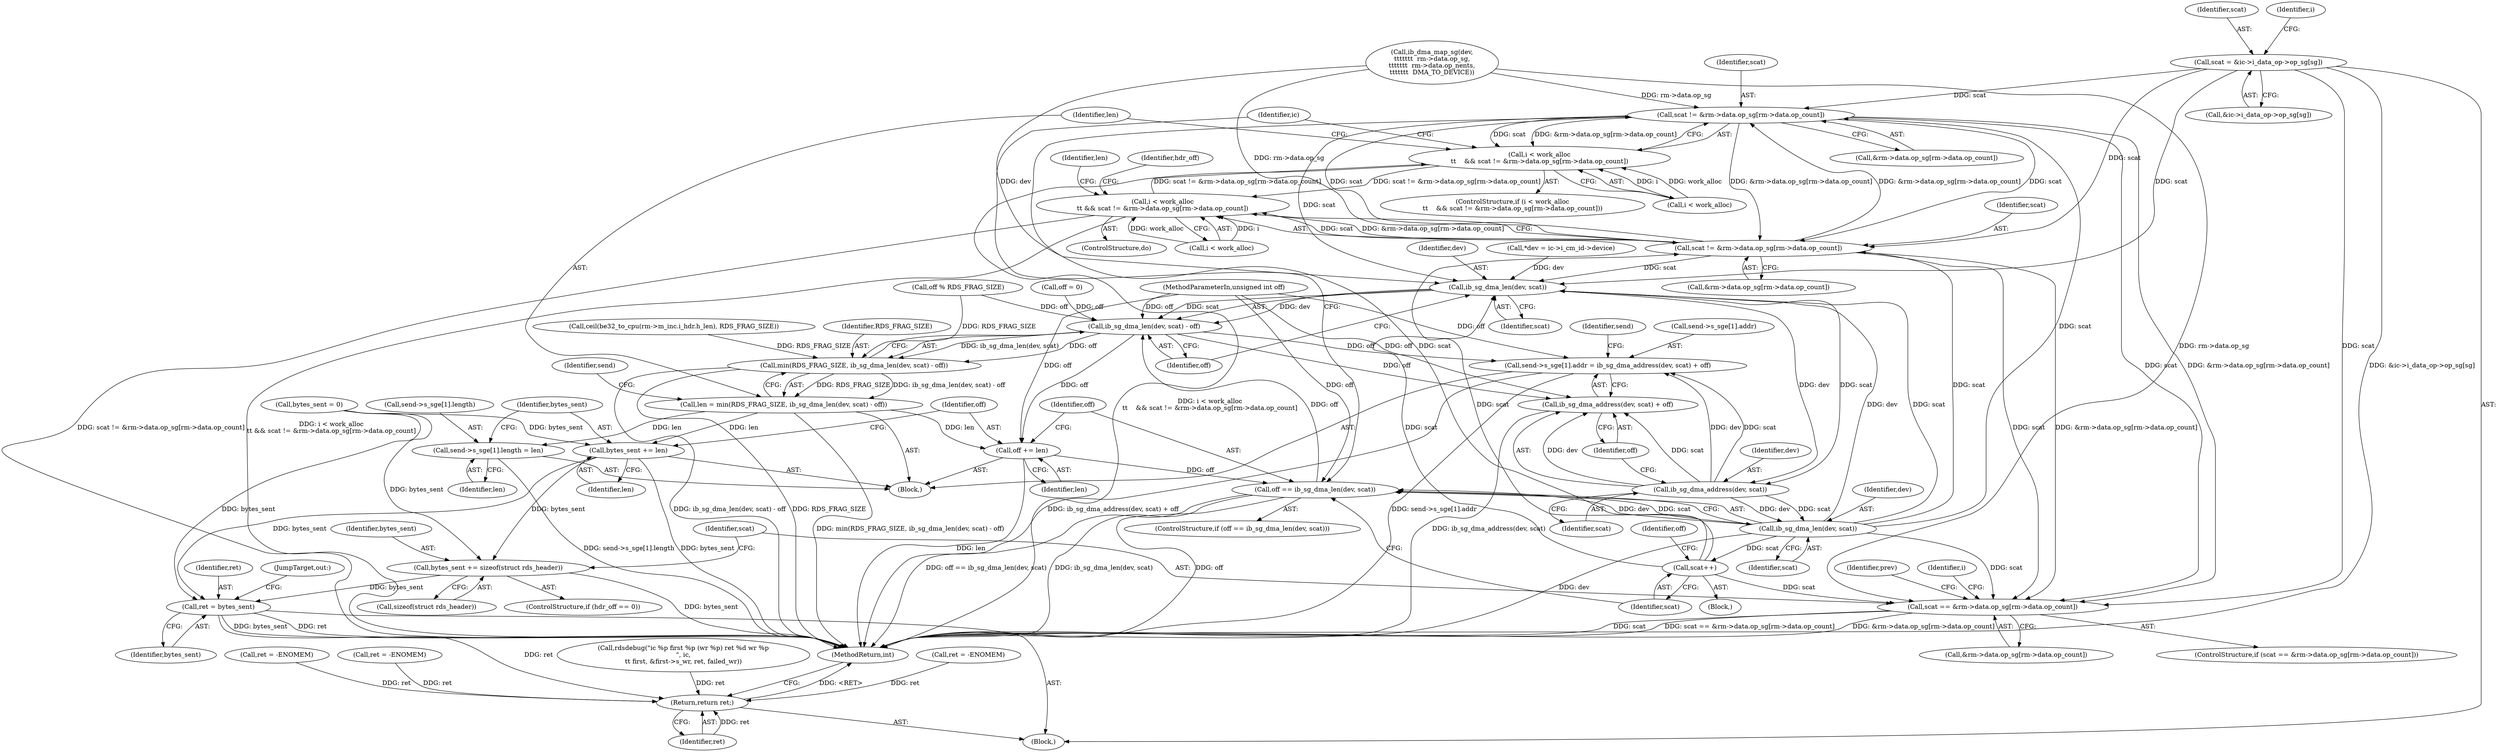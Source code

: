 digraph "0_linux_6094628bfd94323fc1cea05ec2c6affd98c18f7f@pointer" {
"1000583" [label="(Call,scat = &ic->i_data_op->op_sg[sg])"];
"1000686" [label="(Call,scat != &rm->data.op_sg[rm->data.op_count])"];
"1000682" [label="(Call,i < work_alloc\n\t\t    && scat != &rm->data.op_sg[rm->data.op_count])"];
"1000873" [label="(Call,i < work_alloc\n\t\t && scat != &rm->data.op_sg[rm->data.op_count])"];
"1000706" [label="(Call,ib_sg_dma_len(dev, scat))"];
"1000705" [label="(Call,ib_sg_dma_len(dev, scat) - off)"];
"1000703" [label="(Call,min(RDS_FRAG_SIZE, ib_sg_dma_len(dev, scat) - off))"];
"1000701" [label="(Call,len = min(RDS_FRAG_SIZE, ib_sg_dma_len(dev, scat) - off))"];
"1000730" [label="(Call,send->s_sge[1].length = len)"];
"1000739" [label="(Call,bytes_sent += len)"];
"1000895" [label="(Call,bytes_sent += sizeof(struct rds_header))"];
"1001043" [label="(Call,ret = bytes_sent)"];
"1001049" [label="(Return,return ret;)"];
"1000742" [label="(Call,off += len)"];
"1000746" [label="(Call,off == ib_sg_dma_len(dev, scat))"];
"1000717" [label="(Call,send->s_sge[1].addr = ib_sg_dma_address(dev, scat) + off)"];
"1000725" [label="(Call,ib_sg_dma_address(dev, scat) + off)"];
"1000726" [label="(Call,ib_sg_dma_address(dev, scat))"];
"1000748" [label="(Call,ib_sg_dma_len(dev, scat))"];
"1000752" [label="(Call,scat++)"];
"1000877" [label="(Call,scat != &rm->data.op_sg[rm->data.op_count])"];
"1000900" [label="(Call,scat == &rm->data.op_sg[rm->data.op_count])"];
"1000600" [label="(Identifier,len)"];
"1000730" [label="(Call,send->s_sge[1].length = len)"];
"1000739" [label="(Call,bytes_sent += len)"];
"1000744" [label="(Identifier,len)"];
"1001051" [label="(MethodReturn,int)"];
"1000701" [label="(Call,len = min(RDS_FRAG_SIZE, ib_sg_dma_len(dev, scat) - off))"];
"1000878" [label="(Identifier,scat)"];
"1000873" [label="(Call,i < work_alloc\n\t\t && scat != &rm->data.op_sg[rm->data.op_count])"];
"1000346" [label="(Call,ret = -ENOMEM)"];
"1000584" [label="(Identifier,scat)"];
"1000259" [label="(Call,ceil(be32_to_cpu(rm->m_inc.i_hdr.h_len), RDS_FRAG_SIZE))"];
"1000687" [label="(Identifier,scat)"];
"1000877" [label="(Call,scat != &rm->data.op_sg[rm->data.op_count])"];
"1000177" [label="(Call,off % RDS_FRAG_SIZE)"];
"1000705" [label="(Call,ib_sg_dma_len(dev, scat) - off)"];
"1000708" [label="(Identifier,scat)"];
"1000718" [label="(Call,send->s_sge[1].addr)"];
"1001050" [label="(Identifier,ret)"];
"1001044" [label="(Identifier,ret)"];
"1000124" [label="(Block,)"];
"1000743" [label="(Identifier,off)"];
"1000741" [label="(Identifier,len)"];
"1000731" [label="(Call,send->s_sge[1].length)"];
"1000751" [label="(Block,)"];
"1000991" [label="(Call,rdsdebug(\"ic %p first %p (wr %p) ret %d wr %p\n\", ic,\n\t\t first, &first->s_wr, ret, failed_wr))"];
"1000758" [label="(Identifier,ic)"];
"1000902" [label="(Call,&rm->data.op_sg[rm->data.op_count])"];
"1000747" [label="(Identifier,off)"];
"1000682" [label="(Call,i < work_alloc\n\t\t    && scat != &rm->data.op_sg[rm->data.op_count])"];
"1000681" [label="(ControlStructure,if (i < work_alloc\n\t\t    && scat != &rm->data.op_sg[rm->data.op_count]))"];
"1000717" [label="(Call,send->s_sge[1].addr = ib_sg_dma_address(dev, scat) + off)"];
"1000704" [label="(Identifier,RDS_FRAG_SIZE)"];
"1000754" [label="(Call,off = 0)"];
"1000900" [label="(Call,scat == &rm->data.op_sg[rm->data.op_count])"];
"1000700" [label="(Block,)"];
"1000745" [label="(ControlStructure,if (off == ib_sg_dma_len(dev, scat)))"];
"1000164" [label="(Call,bytes_sent = 0)"];
"1000729" [label="(Identifier,off)"];
"1000370" [label="(Call,ib_dma_map_sg(dev,\n\t\t\t\t\t\t\t  rm->data.op_sg,\n\t\t\t\t\t\t\t  rm->data.op_nents,\n\t\t\t\t\t\t\t  DMA_TO_DEVICE))"];
"1000755" [label="(Identifier,off)"];
"1000896" [label="(Identifier,bytes_sent)"];
"1001046" [label="(JumpTarget,out:)"];
"1000585" [label="(Call,&ic->i_data_op->op_sg[sg])"];
"1000901" [label="(Identifier,scat)"];
"1000709" [label="(Identifier,off)"];
"1000706" [label="(Call,ib_sg_dma_len(dev, scat))"];
"1000753" [label="(Identifier,scat)"];
"1000688" [label="(Call,&rm->data.op_sg[rm->data.op_count])"];
"1001043" [label="(Call,ret = bytes_sent)"];
"1000917" [label="(Identifier,prev)"];
"1000738" [label="(Identifier,len)"];
"1000746" [label="(Call,off == ib_sg_dma_len(dev, scat))"];
"1000748" [label="(Call,ib_sg_dma_len(dev, scat))"];
"1000583" [label="(Call,scat = &ic->i_data_op->op_sg[sg])"];
"1000727" [label="(Identifier,dev)"];
"1000750" [label="(Identifier,scat)"];
"1000893" [label="(Identifier,hdr_off)"];
"1000740" [label="(Identifier,bytes_sent)"];
"1000707" [label="(Identifier,dev)"];
"1000752" [label="(Call,scat++)"];
"1000703" [label="(Call,min(RDS_FRAG_SIZE, ib_sg_dma_len(dev, scat) - off))"];
"1000728" [label="(Identifier,scat)"];
"1000683" [label="(Call,i < work_alloc)"];
"1000713" [label="(Identifier,send)"];
"1001045" [label="(Identifier,bytes_sent)"];
"1000702" [label="(Identifier,len)"];
"1000749" [label="(Identifier,dev)"];
"1000686" [label="(Call,scat != &rm->data.op_sg[rm->data.op_count])"];
"1000409" [label="(Call,ret = -ENOMEM)"];
"1000874" [label="(Call,i < work_alloc)"];
"1001049" [label="(Return,return ret;)"];
"1000879" [label="(Call,&rm->data.op_sg[rm->data.op_count])"];
"1000895" [label="(Call,bytes_sent += sizeof(struct rds_header))"];
"1000891" [label="(ControlStructure,if (hdr_off == 0))"];
"1000936" [label="(Identifier,i)"];
"1000594" [label="(Identifier,i)"];
"1000734" [label="(Identifier,send)"];
"1000596" [label="(ControlStructure,do)"];
"1000725" [label="(Call,ib_sg_dma_address(dev, scat) + off)"];
"1000132" [label="(Call,*dev = ic->i_cm_id->device)"];
"1000292" [label="(Call,ret = -ENOMEM)"];
"1000123" [label="(MethodParameterIn,unsigned int off)"];
"1000742" [label="(Call,off += len)"];
"1000899" [label="(ControlStructure,if (scat == &rm->data.op_sg[rm->data.op_count]))"];
"1000726" [label="(Call,ib_sg_dma_address(dev, scat))"];
"1000897" [label="(Call,sizeof(struct rds_header))"];
"1000583" -> "1000124"  [label="AST: "];
"1000583" -> "1000585"  [label="CFG: "];
"1000584" -> "1000583"  [label="AST: "];
"1000585" -> "1000583"  [label="AST: "];
"1000594" -> "1000583"  [label="CFG: "];
"1000583" -> "1001051"  [label="DDG: &ic->i_data_op->op_sg[sg]"];
"1000583" -> "1000686"  [label="DDG: scat"];
"1000583" -> "1000706"  [label="DDG: scat"];
"1000583" -> "1000877"  [label="DDG: scat"];
"1000583" -> "1000900"  [label="DDG: scat"];
"1000686" -> "1000682"  [label="AST: "];
"1000686" -> "1000688"  [label="CFG: "];
"1000687" -> "1000686"  [label="AST: "];
"1000688" -> "1000686"  [label="AST: "];
"1000682" -> "1000686"  [label="CFG: "];
"1000686" -> "1000682"  [label="DDG: scat"];
"1000686" -> "1000682"  [label="DDG: &rm->data.op_sg[rm->data.op_count]"];
"1000877" -> "1000686"  [label="DDG: scat"];
"1000877" -> "1000686"  [label="DDG: &rm->data.op_sg[rm->data.op_count]"];
"1000748" -> "1000686"  [label="DDG: scat"];
"1000752" -> "1000686"  [label="DDG: scat"];
"1000370" -> "1000686"  [label="DDG: rm->data.op_sg"];
"1000686" -> "1000706"  [label="DDG: scat"];
"1000686" -> "1000877"  [label="DDG: scat"];
"1000686" -> "1000877"  [label="DDG: &rm->data.op_sg[rm->data.op_count]"];
"1000686" -> "1000900"  [label="DDG: scat"];
"1000686" -> "1000900"  [label="DDG: &rm->data.op_sg[rm->data.op_count]"];
"1000682" -> "1000681"  [label="AST: "];
"1000682" -> "1000683"  [label="CFG: "];
"1000683" -> "1000682"  [label="AST: "];
"1000702" -> "1000682"  [label="CFG: "];
"1000758" -> "1000682"  [label="CFG: "];
"1000682" -> "1001051"  [label="DDG: i < work_alloc\n\t\t    && scat != &rm->data.op_sg[rm->data.op_count]"];
"1000683" -> "1000682"  [label="DDG: i"];
"1000683" -> "1000682"  [label="DDG: work_alloc"];
"1000873" -> "1000682"  [label="DDG: scat != &rm->data.op_sg[rm->data.op_count]"];
"1000682" -> "1000873"  [label="DDG: scat != &rm->data.op_sg[rm->data.op_count]"];
"1000873" -> "1000596"  [label="AST: "];
"1000873" -> "1000874"  [label="CFG: "];
"1000873" -> "1000877"  [label="CFG: "];
"1000874" -> "1000873"  [label="AST: "];
"1000877" -> "1000873"  [label="AST: "];
"1000600" -> "1000873"  [label="CFG: "];
"1000893" -> "1000873"  [label="CFG: "];
"1000873" -> "1001051"  [label="DDG: i < work_alloc\n\t\t && scat != &rm->data.op_sg[rm->data.op_count]"];
"1000873" -> "1001051"  [label="DDG: scat != &rm->data.op_sg[rm->data.op_count]"];
"1000874" -> "1000873"  [label="DDG: i"];
"1000874" -> "1000873"  [label="DDG: work_alloc"];
"1000877" -> "1000873"  [label="DDG: scat"];
"1000877" -> "1000873"  [label="DDG: &rm->data.op_sg[rm->data.op_count]"];
"1000706" -> "1000705"  [label="AST: "];
"1000706" -> "1000708"  [label="CFG: "];
"1000707" -> "1000706"  [label="AST: "];
"1000708" -> "1000706"  [label="AST: "];
"1000709" -> "1000706"  [label="CFG: "];
"1000706" -> "1000705"  [label="DDG: dev"];
"1000706" -> "1000705"  [label="DDG: scat"];
"1000370" -> "1000706"  [label="DDG: dev"];
"1000748" -> "1000706"  [label="DDG: dev"];
"1000748" -> "1000706"  [label="DDG: scat"];
"1000132" -> "1000706"  [label="DDG: dev"];
"1000877" -> "1000706"  [label="DDG: scat"];
"1000752" -> "1000706"  [label="DDG: scat"];
"1000706" -> "1000726"  [label="DDG: dev"];
"1000706" -> "1000726"  [label="DDG: scat"];
"1000705" -> "1000703"  [label="AST: "];
"1000705" -> "1000709"  [label="CFG: "];
"1000709" -> "1000705"  [label="AST: "];
"1000703" -> "1000705"  [label="CFG: "];
"1000705" -> "1000703"  [label="DDG: ib_sg_dma_len(dev, scat)"];
"1000705" -> "1000703"  [label="DDG: off"];
"1000177" -> "1000705"  [label="DDG: off"];
"1000746" -> "1000705"  [label="DDG: off"];
"1000754" -> "1000705"  [label="DDG: off"];
"1000123" -> "1000705"  [label="DDG: off"];
"1000705" -> "1000717"  [label="DDG: off"];
"1000705" -> "1000725"  [label="DDG: off"];
"1000705" -> "1000742"  [label="DDG: off"];
"1000703" -> "1000701"  [label="AST: "];
"1000704" -> "1000703"  [label="AST: "];
"1000701" -> "1000703"  [label="CFG: "];
"1000703" -> "1001051"  [label="DDG: ib_sg_dma_len(dev, scat) - off"];
"1000703" -> "1001051"  [label="DDG: RDS_FRAG_SIZE"];
"1000703" -> "1000701"  [label="DDG: RDS_FRAG_SIZE"];
"1000703" -> "1000701"  [label="DDG: ib_sg_dma_len(dev, scat) - off"];
"1000177" -> "1000703"  [label="DDG: RDS_FRAG_SIZE"];
"1000259" -> "1000703"  [label="DDG: RDS_FRAG_SIZE"];
"1000701" -> "1000700"  [label="AST: "];
"1000702" -> "1000701"  [label="AST: "];
"1000713" -> "1000701"  [label="CFG: "];
"1000701" -> "1001051"  [label="DDG: min(RDS_FRAG_SIZE, ib_sg_dma_len(dev, scat) - off)"];
"1000701" -> "1000730"  [label="DDG: len"];
"1000701" -> "1000739"  [label="DDG: len"];
"1000701" -> "1000742"  [label="DDG: len"];
"1000730" -> "1000700"  [label="AST: "];
"1000730" -> "1000738"  [label="CFG: "];
"1000731" -> "1000730"  [label="AST: "];
"1000738" -> "1000730"  [label="AST: "];
"1000740" -> "1000730"  [label="CFG: "];
"1000730" -> "1001051"  [label="DDG: send->s_sge[1].length"];
"1000739" -> "1000700"  [label="AST: "];
"1000739" -> "1000741"  [label="CFG: "];
"1000740" -> "1000739"  [label="AST: "];
"1000741" -> "1000739"  [label="AST: "];
"1000743" -> "1000739"  [label="CFG: "];
"1000739" -> "1001051"  [label="DDG: bytes_sent"];
"1000164" -> "1000739"  [label="DDG: bytes_sent"];
"1000739" -> "1000895"  [label="DDG: bytes_sent"];
"1000739" -> "1001043"  [label="DDG: bytes_sent"];
"1000895" -> "1000891"  [label="AST: "];
"1000895" -> "1000897"  [label="CFG: "];
"1000896" -> "1000895"  [label="AST: "];
"1000897" -> "1000895"  [label="AST: "];
"1000901" -> "1000895"  [label="CFG: "];
"1000895" -> "1001051"  [label="DDG: bytes_sent"];
"1000164" -> "1000895"  [label="DDG: bytes_sent"];
"1000895" -> "1001043"  [label="DDG: bytes_sent"];
"1001043" -> "1000124"  [label="AST: "];
"1001043" -> "1001045"  [label="CFG: "];
"1001044" -> "1001043"  [label="AST: "];
"1001045" -> "1001043"  [label="AST: "];
"1001046" -> "1001043"  [label="CFG: "];
"1001043" -> "1001051"  [label="DDG: bytes_sent"];
"1001043" -> "1001051"  [label="DDG: ret"];
"1000164" -> "1001043"  [label="DDG: bytes_sent"];
"1001043" -> "1001049"  [label="DDG: ret"];
"1001049" -> "1000124"  [label="AST: "];
"1001049" -> "1001050"  [label="CFG: "];
"1001050" -> "1001049"  [label="AST: "];
"1001051" -> "1001049"  [label="CFG: "];
"1001049" -> "1001051"  [label="DDG: <RET>"];
"1001050" -> "1001049"  [label="DDG: ret"];
"1000292" -> "1001049"  [label="DDG: ret"];
"1000991" -> "1001049"  [label="DDG: ret"];
"1000346" -> "1001049"  [label="DDG: ret"];
"1000409" -> "1001049"  [label="DDG: ret"];
"1000742" -> "1000700"  [label="AST: "];
"1000742" -> "1000744"  [label="CFG: "];
"1000743" -> "1000742"  [label="AST: "];
"1000744" -> "1000742"  [label="AST: "];
"1000747" -> "1000742"  [label="CFG: "];
"1000742" -> "1001051"  [label="DDG: len"];
"1000123" -> "1000742"  [label="DDG: off"];
"1000742" -> "1000746"  [label="DDG: off"];
"1000746" -> "1000745"  [label="AST: "];
"1000746" -> "1000748"  [label="CFG: "];
"1000747" -> "1000746"  [label="AST: "];
"1000748" -> "1000746"  [label="AST: "];
"1000753" -> "1000746"  [label="CFG: "];
"1000758" -> "1000746"  [label="CFG: "];
"1000746" -> "1001051"  [label="DDG: ib_sg_dma_len(dev, scat)"];
"1000746" -> "1001051"  [label="DDG: off"];
"1000746" -> "1001051"  [label="DDG: off == ib_sg_dma_len(dev, scat)"];
"1000123" -> "1000746"  [label="DDG: off"];
"1000748" -> "1000746"  [label="DDG: dev"];
"1000748" -> "1000746"  [label="DDG: scat"];
"1000717" -> "1000700"  [label="AST: "];
"1000717" -> "1000725"  [label="CFG: "];
"1000718" -> "1000717"  [label="AST: "];
"1000725" -> "1000717"  [label="AST: "];
"1000734" -> "1000717"  [label="CFG: "];
"1000717" -> "1001051"  [label="DDG: ib_sg_dma_address(dev, scat) + off"];
"1000717" -> "1001051"  [label="DDG: send->s_sge[1].addr"];
"1000726" -> "1000717"  [label="DDG: dev"];
"1000726" -> "1000717"  [label="DDG: scat"];
"1000123" -> "1000717"  [label="DDG: off"];
"1000725" -> "1000729"  [label="CFG: "];
"1000726" -> "1000725"  [label="AST: "];
"1000729" -> "1000725"  [label="AST: "];
"1000725" -> "1001051"  [label="DDG: ib_sg_dma_address(dev, scat)"];
"1000726" -> "1000725"  [label="DDG: dev"];
"1000726" -> "1000725"  [label="DDG: scat"];
"1000123" -> "1000725"  [label="DDG: off"];
"1000726" -> "1000728"  [label="CFG: "];
"1000727" -> "1000726"  [label="AST: "];
"1000728" -> "1000726"  [label="AST: "];
"1000729" -> "1000726"  [label="CFG: "];
"1000726" -> "1000748"  [label="DDG: dev"];
"1000726" -> "1000748"  [label="DDG: scat"];
"1000748" -> "1000750"  [label="CFG: "];
"1000749" -> "1000748"  [label="AST: "];
"1000750" -> "1000748"  [label="AST: "];
"1000748" -> "1001051"  [label="DDG: dev"];
"1000748" -> "1000752"  [label="DDG: scat"];
"1000748" -> "1000877"  [label="DDG: scat"];
"1000748" -> "1000900"  [label="DDG: scat"];
"1000752" -> "1000751"  [label="AST: "];
"1000752" -> "1000753"  [label="CFG: "];
"1000753" -> "1000752"  [label="AST: "];
"1000755" -> "1000752"  [label="CFG: "];
"1000752" -> "1000877"  [label="DDG: scat"];
"1000752" -> "1000900"  [label="DDG: scat"];
"1000877" -> "1000879"  [label="CFG: "];
"1000878" -> "1000877"  [label="AST: "];
"1000879" -> "1000877"  [label="AST: "];
"1000370" -> "1000877"  [label="DDG: rm->data.op_sg"];
"1000877" -> "1000900"  [label="DDG: scat"];
"1000877" -> "1000900"  [label="DDG: &rm->data.op_sg[rm->data.op_count]"];
"1000900" -> "1000899"  [label="AST: "];
"1000900" -> "1000902"  [label="CFG: "];
"1000901" -> "1000900"  [label="AST: "];
"1000902" -> "1000900"  [label="AST: "];
"1000917" -> "1000900"  [label="CFG: "];
"1000936" -> "1000900"  [label="CFG: "];
"1000900" -> "1001051"  [label="DDG: scat == &rm->data.op_sg[rm->data.op_count]"];
"1000900" -> "1001051"  [label="DDG: &rm->data.op_sg[rm->data.op_count]"];
"1000900" -> "1001051"  [label="DDG: scat"];
"1000370" -> "1000900"  [label="DDG: rm->data.op_sg"];
}
